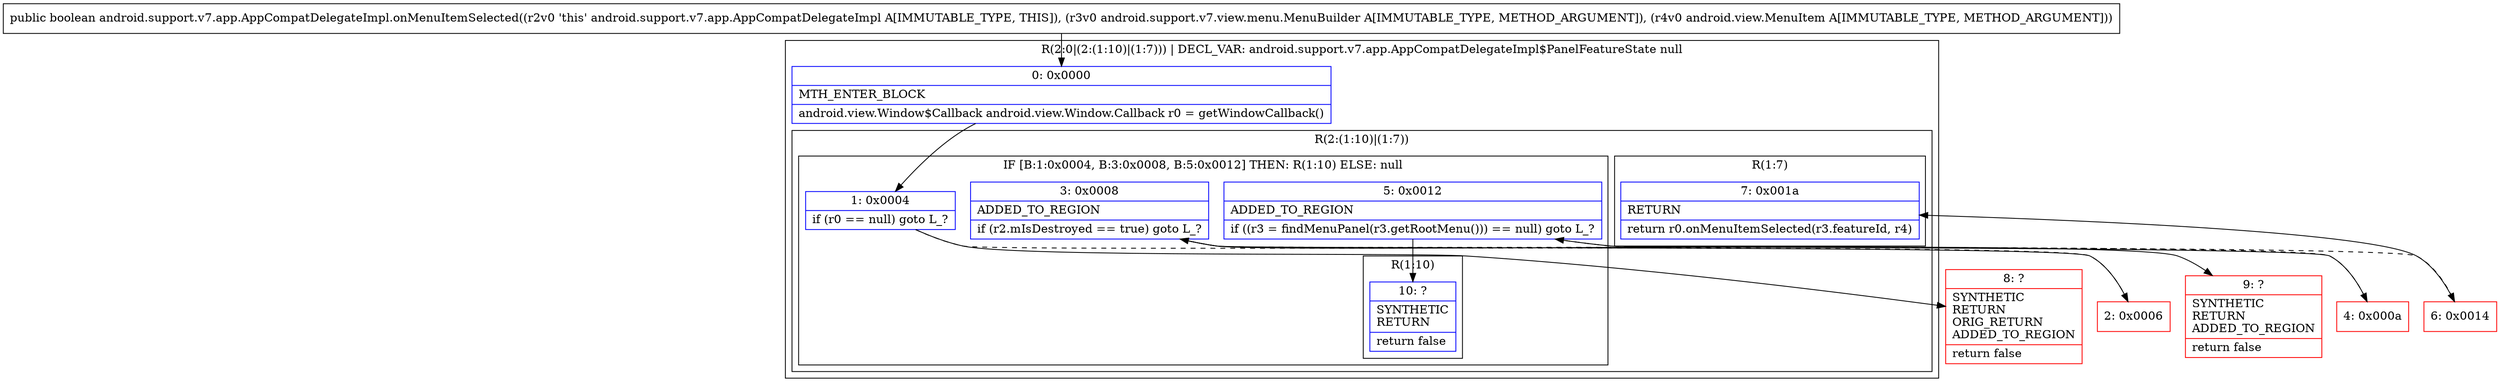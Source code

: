 digraph "CFG forandroid.support.v7.app.AppCompatDelegateImpl.onMenuItemSelected(Landroid\/support\/v7\/view\/menu\/MenuBuilder;Landroid\/view\/MenuItem;)Z" {
subgraph cluster_Region_1703026289 {
label = "R(2:0|(2:(1:10)|(1:7))) | DECL_VAR: android.support.v7.app.AppCompatDelegateImpl$PanelFeatureState null\l";
node [shape=record,color=blue];
Node_0 [shape=record,label="{0\:\ 0x0000|MTH_ENTER_BLOCK\l|android.view.Window$Callback android.view.Window.Callback r0 = getWindowCallback()\l}"];
subgraph cluster_Region_368448206 {
label = "R(2:(1:10)|(1:7))";
node [shape=record,color=blue];
subgraph cluster_IfRegion_1014870214 {
label = "IF [B:1:0x0004, B:3:0x0008, B:5:0x0012] THEN: R(1:10) ELSE: null";
node [shape=record,color=blue];
Node_1 [shape=record,label="{1\:\ 0x0004|if (r0 == null) goto L_?\l}"];
Node_3 [shape=record,label="{3\:\ 0x0008|ADDED_TO_REGION\l|if (r2.mIsDestroyed == true) goto L_?\l}"];
Node_5 [shape=record,label="{5\:\ 0x0012|ADDED_TO_REGION\l|if ((r3 = findMenuPanel(r3.getRootMenu())) == null) goto L_?\l}"];
subgraph cluster_Region_642400605 {
label = "R(1:10)";
node [shape=record,color=blue];
Node_10 [shape=record,label="{10\:\ ?|SYNTHETIC\lRETURN\l|return false\l}"];
}
}
subgraph cluster_Region_1610391946 {
label = "R(1:7)";
node [shape=record,color=blue];
Node_7 [shape=record,label="{7\:\ 0x001a|RETURN\l|return r0.onMenuItemSelected(r3.featureId, r4)\l}"];
}
}
}
Node_2 [shape=record,color=red,label="{2\:\ 0x0006}"];
Node_4 [shape=record,color=red,label="{4\:\ 0x000a}"];
Node_6 [shape=record,color=red,label="{6\:\ 0x0014}"];
Node_8 [shape=record,color=red,label="{8\:\ ?|SYNTHETIC\lRETURN\lORIG_RETURN\lADDED_TO_REGION\l|return false\l}"];
Node_9 [shape=record,color=red,label="{9\:\ ?|SYNTHETIC\lRETURN\lADDED_TO_REGION\l|return false\l}"];
MethodNode[shape=record,label="{public boolean android.support.v7.app.AppCompatDelegateImpl.onMenuItemSelected((r2v0 'this' android.support.v7.app.AppCompatDelegateImpl A[IMMUTABLE_TYPE, THIS]), (r3v0 android.support.v7.view.menu.MenuBuilder A[IMMUTABLE_TYPE, METHOD_ARGUMENT]), (r4v0 android.view.MenuItem A[IMMUTABLE_TYPE, METHOD_ARGUMENT])) }"];
MethodNode -> Node_0;
Node_0 -> Node_1;
Node_1 -> Node_2[style=dashed];
Node_1 -> Node_8;
Node_3 -> Node_4[style=dashed];
Node_3 -> Node_9;
Node_5 -> Node_6[style=dashed];
Node_5 -> Node_10;
Node_2 -> Node_3;
Node_4 -> Node_5;
Node_6 -> Node_7;
}

